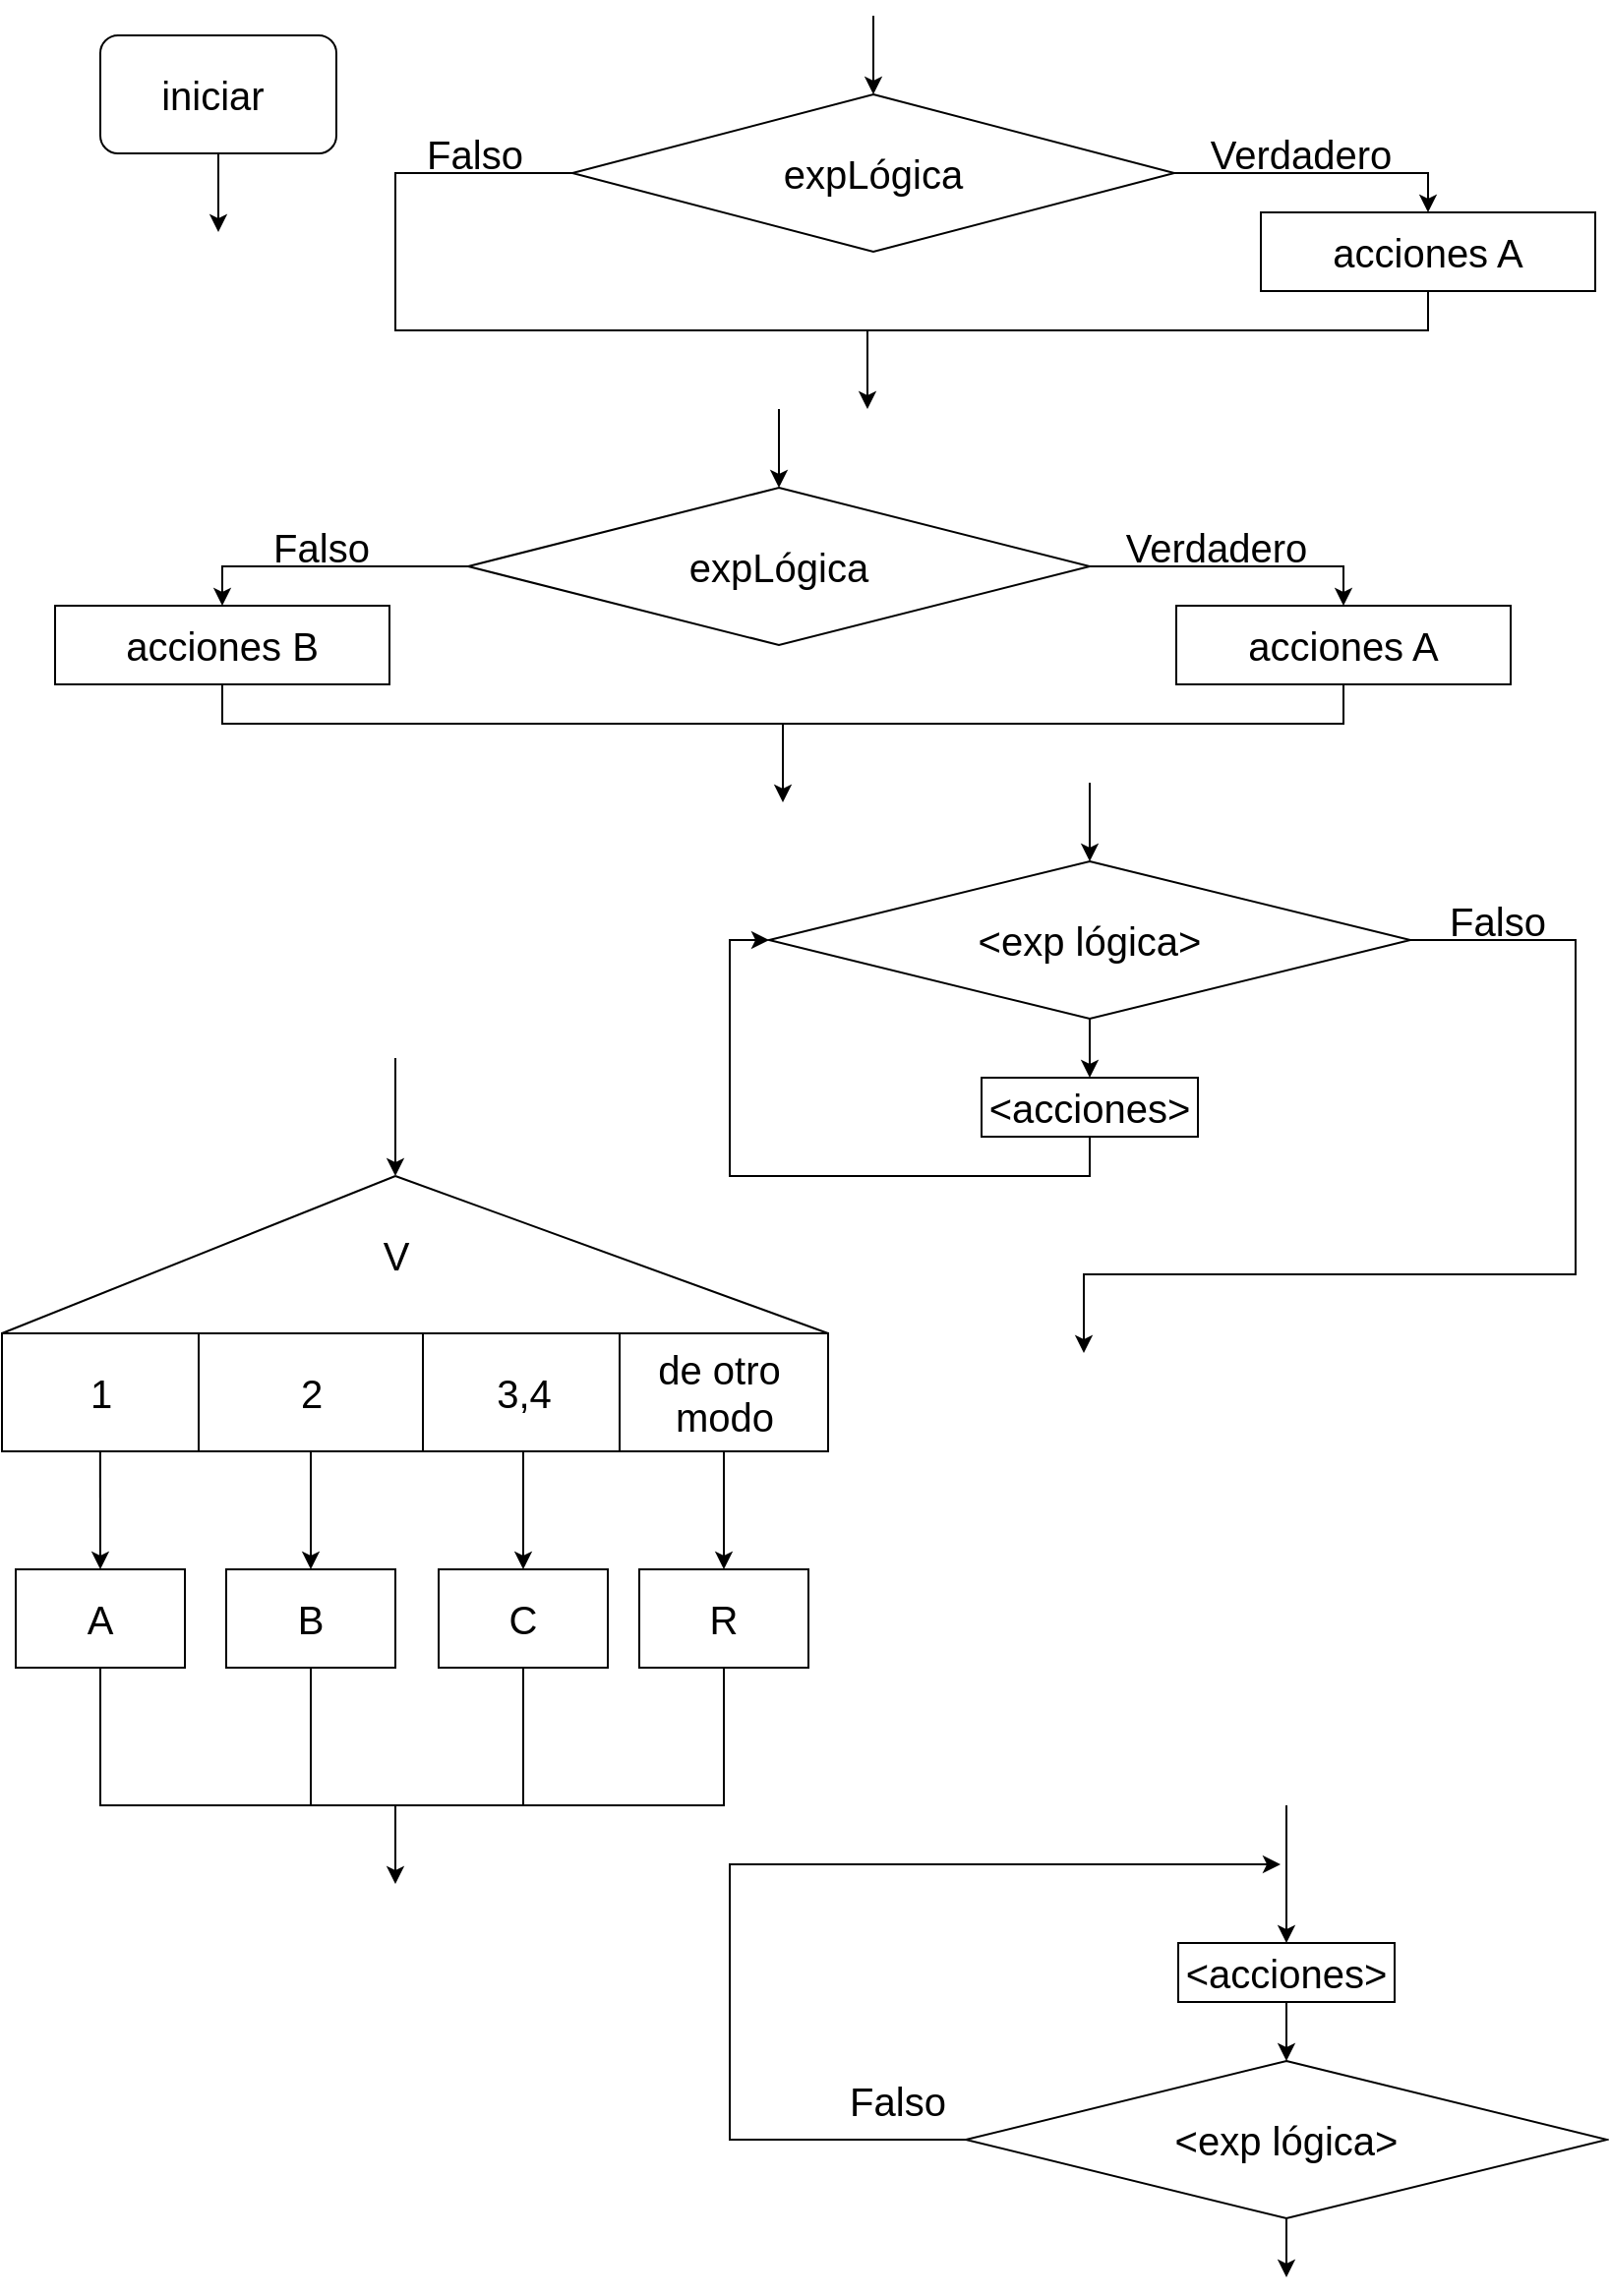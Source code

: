 <mxfile version="20.3.3" type="github">
  <diagram id="46wjDDwf2AgktlBZJVdT" name="Página-1">
    <mxGraphModel dx="1370" dy="693" grid="1" gridSize="10" guides="1" tooltips="1" connect="1" arrows="1" fold="1" page="1" pageScale="1" pageWidth="827" pageHeight="1169" math="0" shadow="0">
      <root>
        <mxCell id="0" />
        <mxCell id="1" parent="0" />
        <mxCell id="uL5GAvDUC6zm3lOaO1lh-117" value="&lt;font style=&quot;font-size: 20px;&quot;&gt;iniciar&amp;nbsp;&lt;/font&gt;" style="rounded=1;whiteSpace=wrap;html=1;fontSize=20;" vertex="1" parent="1">
          <mxGeometry x="50" y="20" width="120" height="60" as="geometry" />
        </mxCell>
        <mxCell id="uL5GAvDUC6zm3lOaO1lh-118" value="" style="endArrow=classic;html=1;rounded=0;fontSize=20;exitX=0.5;exitY=1;exitDx=0;exitDy=0;" edge="1" source="uL5GAvDUC6zm3lOaO1lh-117" parent="1">
          <mxGeometry width="50" height="50" relative="1" as="geometry">
            <mxPoint x="90" y="70" as="sourcePoint" />
            <mxPoint x="110" y="120" as="targetPoint" />
          </mxGeometry>
        </mxCell>
        <mxCell id="uL5GAvDUC6zm3lOaO1lh-119" value="expLógica" style="rhombus;whiteSpace=wrap;html=1;fontSize=20;" vertex="1" parent="1">
          <mxGeometry x="290" y="50" width="306" height="80" as="geometry" />
        </mxCell>
        <mxCell id="uL5GAvDUC6zm3lOaO1lh-120" value="" style="endArrow=classic;html=1;rounded=0;fontSize=20;entryX=0.5;entryY=0;entryDx=0;entryDy=0;" edge="1" target="uL5GAvDUC6zm3lOaO1lh-119" parent="1">
          <mxGeometry width="50" height="50" relative="1" as="geometry">
            <mxPoint x="443" y="10" as="sourcePoint" />
            <mxPoint x="470" y="250" as="targetPoint" />
          </mxGeometry>
        </mxCell>
        <mxCell id="uL5GAvDUC6zm3lOaO1lh-121" value="" style="endArrow=none;html=1;rounded=0;fontSize=20;entryX=0;entryY=0.5;entryDx=0;entryDy=0;" edge="1" target="uL5GAvDUC6zm3lOaO1lh-119" parent="1">
          <mxGeometry width="50" height="50" relative="1" as="geometry">
            <mxPoint x="440" y="170" as="sourcePoint" />
            <mxPoint x="510" y="240" as="targetPoint" />
            <Array as="points">
              <mxPoint x="200" y="170" />
              <mxPoint x="200" y="90" />
            </Array>
          </mxGeometry>
        </mxCell>
        <mxCell id="uL5GAvDUC6zm3lOaO1lh-122" value="acciones A" style="rounded=0;whiteSpace=wrap;html=1;fontSize=20;" vertex="1" parent="1">
          <mxGeometry x="640" y="110" width="170" height="40" as="geometry" />
        </mxCell>
        <mxCell id="uL5GAvDUC6zm3lOaO1lh-123" value="" style="endArrow=classic;html=1;rounded=0;fontSize=20;exitX=1;exitY=0.5;exitDx=0;exitDy=0;entryX=0.5;entryY=0;entryDx=0;entryDy=0;" edge="1" source="uL5GAvDUC6zm3lOaO1lh-119" target="uL5GAvDUC6zm3lOaO1lh-122" parent="1">
          <mxGeometry width="50" height="50" relative="1" as="geometry">
            <mxPoint x="510" y="290" as="sourcePoint" />
            <mxPoint x="770" y="90" as="targetPoint" />
            <Array as="points">
              <mxPoint x="725" y="90" />
            </Array>
          </mxGeometry>
        </mxCell>
        <mxCell id="uL5GAvDUC6zm3lOaO1lh-124" value="" style="endArrow=none;html=1;rounded=0;fontSize=20;entryX=0.5;entryY=1;entryDx=0;entryDy=0;" edge="1" target="uL5GAvDUC6zm3lOaO1lh-122" parent="1">
          <mxGeometry width="50" height="50" relative="1" as="geometry">
            <mxPoint x="440" y="170" as="sourcePoint" />
            <mxPoint x="560" y="240" as="targetPoint" />
            <Array as="points">
              <mxPoint x="725" y="170" />
            </Array>
          </mxGeometry>
        </mxCell>
        <mxCell id="uL5GAvDUC6zm3lOaO1lh-125" value="" style="endArrow=classic;html=1;rounded=0;fontSize=20;" edge="1" parent="1">
          <mxGeometry width="50" height="50" relative="1" as="geometry">
            <mxPoint x="440" y="170" as="sourcePoint" />
            <mxPoint x="440" y="210" as="targetPoint" />
          </mxGeometry>
        </mxCell>
        <mxCell id="uL5GAvDUC6zm3lOaO1lh-126" value="Verdadero" style="text;html=1;align=center;verticalAlign=middle;resizable=0;points=[];autosize=1;strokeColor=none;fillColor=none;fontSize=20;" vertex="1" parent="1">
          <mxGeometry x="600" y="60" width="120" height="40" as="geometry" />
        </mxCell>
        <mxCell id="uL5GAvDUC6zm3lOaO1lh-127" value="Falso" style="text;html=1;align=center;verticalAlign=middle;resizable=0;points=[];autosize=1;strokeColor=none;fillColor=none;fontSize=20;" vertex="1" parent="1">
          <mxGeometry x="205" y="60" width="70" height="40" as="geometry" />
        </mxCell>
        <mxCell id="uL5GAvDUC6zm3lOaO1lh-128" style="edgeStyle=orthogonalEdgeStyle;rounded=0;orthogonalLoop=1;jettySize=auto;html=1;exitX=0;exitY=0.5;exitDx=0;exitDy=0;entryX=0.5;entryY=0;entryDx=0;entryDy=0;fontSize=20;" edge="1" source="uL5GAvDUC6zm3lOaO1lh-129" target="uL5GAvDUC6zm3lOaO1lh-137" parent="1">
          <mxGeometry relative="1" as="geometry" />
        </mxCell>
        <mxCell id="uL5GAvDUC6zm3lOaO1lh-129" value="expLógica" style="rhombus;whiteSpace=wrap;html=1;fontSize=20;" vertex="1" parent="1">
          <mxGeometry x="237" y="250" width="316" height="80" as="geometry" />
        </mxCell>
        <mxCell id="uL5GAvDUC6zm3lOaO1lh-130" value="" style="endArrow=classic;html=1;rounded=0;fontSize=20;entryX=0.5;entryY=0;entryDx=0;entryDy=0;" edge="1" target="uL5GAvDUC6zm3lOaO1lh-129" parent="1">
          <mxGeometry width="50" height="50" relative="1" as="geometry">
            <mxPoint x="395" y="210" as="sourcePoint" />
            <mxPoint x="427" y="450" as="targetPoint" />
          </mxGeometry>
        </mxCell>
        <mxCell id="uL5GAvDUC6zm3lOaO1lh-131" value="acciones A" style="rounded=0;whiteSpace=wrap;html=1;fontSize=20;" vertex="1" parent="1">
          <mxGeometry x="597" y="310" width="170" height="40" as="geometry" />
        </mxCell>
        <mxCell id="uL5GAvDUC6zm3lOaO1lh-132" value="" style="endArrow=classic;html=1;rounded=0;fontSize=20;exitX=1;exitY=0.5;exitDx=0;exitDy=0;entryX=0.5;entryY=0;entryDx=0;entryDy=0;" edge="1" source="uL5GAvDUC6zm3lOaO1lh-129" target="uL5GAvDUC6zm3lOaO1lh-131" parent="1">
          <mxGeometry width="50" height="50" relative="1" as="geometry">
            <mxPoint x="467" y="490" as="sourcePoint" />
            <mxPoint x="727" y="290" as="targetPoint" />
            <Array as="points">
              <mxPoint x="682" y="290" />
            </Array>
          </mxGeometry>
        </mxCell>
        <mxCell id="uL5GAvDUC6zm3lOaO1lh-133" value="" style="endArrow=none;html=1;rounded=0;fontSize=20;entryX=0.5;entryY=1;entryDx=0;entryDy=0;" edge="1" target="uL5GAvDUC6zm3lOaO1lh-131" parent="1">
          <mxGeometry width="50" height="50" relative="1" as="geometry">
            <mxPoint x="397" y="370" as="sourcePoint" />
            <mxPoint x="517" y="440" as="targetPoint" />
            <Array as="points">
              <mxPoint x="682" y="370" />
            </Array>
          </mxGeometry>
        </mxCell>
        <mxCell id="uL5GAvDUC6zm3lOaO1lh-134" value="" style="endArrow=classic;html=1;rounded=0;fontSize=20;" edge="1" parent="1">
          <mxGeometry width="50" height="50" relative="1" as="geometry">
            <mxPoint x="397" y="370" as="sourcePoint" />
            <mxPoint x="397" y="410" as="targetPoint" />
          </mxGeometry>
        </mxCell>
        <mxCell id="uL5GAvDUC6zm3lOaO1lh-135" value="Verdadero" style="text;html=1;align=center;verticalAlign=middle;resizable=0;points=[];autosize=1;strokeColor=none;fillColor=none;fontSize=20;" vertex="1" parent="1">
          <mxGeometry x="557" y="260" width="120" height="40" as="geometry" />
        </mxCell>
        <mxCell id="uL5GAvDUC6zm3lOaO1lh-136" value="Falso" style="text;html=1;align=center;verticalAlign=middle;resizable=0;points=[];autosize=1;strokeColor=none;fillColor=none;fontSize=20;" vertex="1" parent="1">
          <mxGeometry x="127" y="260" width="70" height="40" as="geometry" />
        </mxCell>
        <mxCell id="uL5GAvDUC6zm3lOaO1lh-137" value="acciones B" style="rounded=0;whiteSpace=wrap;html=1;fontSize=20;" vertex="1" parent="1">
          <mxGeometry x="27" y="310" width="170" height="40" as="geometry" />
        </mxCell>
        <mxCell id="uL5GAvDUC6zm3lOaO1lh-138" value="" style="endArrow=none;html=1;rounded=0;fontSize=20;exitX=0.5;exitY=1;exitDx=0;exitDy=0;" edge="1" source="uL5GAvDUC6zm3lOaO1lh-137" parent="1">
          <mxGeometry width="50" height="50" relative="1" as="geometry">
            <mxPoint x="347" y="490" as="sourcePoint" />
            <mxPoint x="397" y="370" as="targetPoint" />
            <Array as="points">
              <mxPoint x="112" y="370" />
            </Array>
          </mxGeometry>
        </mxCell>
        <mxCell id="uL5GAvDUC6zm3lOaO1lh-210" style="edgeStyle=orthogonalEdgeStyle;rounded=0;orthogonalLoop=1;jettySize=auto;html=1;exitX=0.5;exitY=1;exitDx=0;exitDy=0;fontSize=20;" edge="1" source="uL5GAvDUC6zm3lOaO1lh-211" parent="1">
          <mxGeometry relative="1" as="geometry">
            <mxPoint x="157" y="800" as="targetPoint" />
          </mxGeometry>
        </mxCell>
        <mxCell id="uL5GAvDUC6zm3lOaO1lh-211" value="" style="shape=process;whiteSpace=wrap;html=1;backgroundOutline=1;fontSize=20;size=0.318;" vertex="1" parent="1">
          <mxGeometry y="680" width="314" height="60" as="geometry" />
        </mxCell>
        <mxCell id="uL5GAvDUC6zm3lOaO1lh-212" style="edgeStyle=orthogonalEdgeStyle;rounded=0;orthogonalLoop=1;jettySize=auto;html=1;exitX=0.5;exitY=1;exitDx=0;exitDy=0;fontSize=20;" edge="1" source="uL5GAvDUC6zm3lOaO1lh-213" parent="1">
          <mxGeometry relative="1" as="geometry">
            <mxPoint x="367" y="800" as="targetPoint" />
          </mxGeometry>
        </mxCell>
        <mxCell id="uL5GAvDUC6zm3lOaO1lh-213" value="" style="rounded=0;whiteSpace=wrap;html=1;fontSize=20;" vertex="1" parent="1">
          <mxGeometry x="314" y="680" width="106" height="60" as="geometry" />
        </mxCell>
        <mxCell id="uL5GAvDUC6zm3lOaO1lh-214" value="" style="endArrow=classic;html=1;rounded=0;fontSize=20;" edge="1" parent="1">
          <mxGeometry width="50" height="50" relative="1" as="geometry">
            <mxPoint x="200" y="540" as="sourcePoint" />
            <mxPoint x="200" y="600" as="targetPoint" />
          </mxGeometry>
        </mxCell>
        <mxCell id="uL5GAvDUC6zm3lOaO1lh-215" value="" style="endArrow=none;html=1;rounded=0;fontSize=20;exitX=0;exitY=0;exitDx=0;exitDy=0;" edge="1" source="uL5GAvDUC6zm3lOaO1lh-211" parent="1">
          <mxGeometry width="50" height="50" relative="1" as="geometry">
            <mxPoint x="220" y="880" as="sourcePoint" />
            <mxPoint x="200" y="600" as="targetPoint" />
          </mxGeometry>
        </mxCell>
        <mxCell id="uL5GAvDUC6zm3lOaO1lh-216" value="" style="endArrow=none;html=1;rounded=0;fontSize=20;entryX=1;entryY=0;entryDx=0;entryDy=0;" edge="1" target="uL5GAvDUC6zm3lOaO1lh-213" parent="1">
          <mxGeometry width="50" height="50" relative="1" as="geometry">
            <mxPoint x="200" y="600" as="sourcePoint" />
            <mxPoint x="270" y="830" as="targetPoint" />
          </mxGeometry>
        </mxCell>
        <mxCell id="uL5GAvDUC6zm3lOaO1lh-217" value="V" style="text;html=1;align=center;verticalAlign=middle;resizable=0;points=[];autosize=1;strokeColor=none;fillColor=none;fontSize=20;" vertex="1" parent="1">
          <mxGeometry x="180" y="620" width="40" height="40" as="geometry" />
        </mxCell>
        <mxCell id="uL5GAvDUC6zm3lOaO1lh-218" value="" style="endArrow=classic;html=1;rounded=0;fontSize=20;exitX=0.159;exitY=1;exitDx=0;exitDy=0;exitPerimeter=0;" edge="1" source="uL5GAvDUC6zm3lOaO1lh-211" parent="1">
          <mxGeometry width="50" height="50" relative="1" as="geometry">
            <mxPoint x="220" y="880" as="sourcePoint" />
            <mxPoint x="50" y="800" as="targetPoint" />
          </mxGeometry>
        </mxCell>
        <mxCell id="uL5GAvDUC6zm3lOaO1lh-219" value="" style="endArrow=classic;html=1;rounded=0;fontSize=20;" edge="1" parent="1">
          <mxGeometry width="50" height="50" relative="1" as="geometry">
            <mxPoint x="265" y="740" as="sourcePoint" />
            <mxPoint x="265" y="800" as="targetPoint" />
          </mxGeometry>
        </mxCell>
        <mxCell id="uL5GAvDUC6zm3lOaO1lh-220" value="1" style="text;html=1;align=center;verticalAlign=middle;resizable=0;points=[];autosize=1;strokeColor=none;fillColor=none;fontSize=20;" vertex="1" parent="1">
          <mxGeometry x="35" y="690" width="30" height="40" as="geometry" />
        </mxCell>
        <mxCell id="uL5GAvDUC6zm3lOaO1lh-221" value="3,4" style="text;html=1;align=center;verticalAlign=middle;resizable=0;points=[];autosize=1;strokeColor=none;fillColor=none;fontSize=20;" vertex="1" parent="1">
          <mxGeometry x="240" y="690" width="50" height="40" as="geometry" />
        </mxCell>
        <mxCell id="uL5GAvDUC6zm3lOaO1lh-222" value="de otro&amp;nbsp;&lt;br&gt;modo" style="text;html=1;align=center;verticalAlign=middle;resizable=0;points=[];autosize=1;strokeColor=none;fillColor=none;fontSize=20;" vertex="1" parent="1">
          <mxGeometry x="322" y="680" width="90" height="60" as="geometry" />
        </mxCell>
        <mxCell id="uL5GAvDUC6zm3lOaO1lh-223" value="C" style="rounded=0;whiteSpace=wrap;html=1;fontSize=20;" vertex="1" parent="1">
          <mxGeometry x="222" y="800" width="86" height="50" as="geometry" />
        </mxCell>
        <mxCell id="uL5GAvDUC6zm3lOaO1lh-224" value="A" style="rounded=0;whiteSpace=wrap;html=1;fontSize=20;" vertex="1" parent="1">
          <mxGeometry x="7" y="800" width="86" height="50" as="geometry" />
        </mxCell>
        <mxCell id="uL5GAvDUC6zm3lOaO1lh-225" value="B" style="rounded=0;whiteSpace=wrap;html=1;fontSize=20;" vertex="1" parent="1">
          <mxGeometry x="114" y="800" width="86" height="50" as="geometry" />
        </mxCell>
        <mxCell id="uL5GAvDUC6zm3lOaO1lh-226" value="R" style="rounded=0;whiteSpace=wrap;html=1;fontSize=20;" vertex="1" parent="1">
          <mxGeometry x="324" y="800" width="86" height="50" as="geometry" />
        </mxCell>
        <mxCell id="uL5GAvDUC6zm3lOaO1lh-227" value="" style="endArrow=classic;html=1;rounded=0;fontSize=20;" edge="1" parent="1">
          <mxGeometry width="50" height="50" relative="1" as="geometry">
            <mxPoint x="200" y="920" as="sourcePoint" />
            <mxPoint x="200" y="960" as="targetPoint" />
          </mxGeometry>
        </mxCell>
        <mxCell id="uL5GAvDUC6zm3lOaO1lh-228" value="" style="endArrow=none;html=1;rounded=0;fontSize=20;exitX=0.5;exitY=1;exitDx=0;exitDy=0;" edge="1" source="uL5GAvDUC6zm3lOaO1lh-224" parent="1">
          <mxGeometry width="50" height="50" relative="1" as="geometry">
            <mxPoint x="190" y="860" as="sourcePoint" />
            <mxPoint x="200" y="920" as="targetPoint" />
            <Array as="points">
              <mxPoint x="50" y="920" />
            </Array>
          </mxGeometry>
        </mxCell>
        <mxCell id="uL5GAvDUC6zm3lOaO1lh-229" value="" style="endArrow=none;html=1;rounded=0;fontSize=20;exitX=0.5;exitY=1;exitDx=0;exitDy=0;" edge="1" source="uL5GAvDUC6zm3lOaO1lh-225" parent="1">
          <mxGeometry width="50" height="50" relative="1" as="geometry">
            <mxPoint x="190" y="860" as="sourcePoint" />
            <mxPoint x="157" y="920" as="targetPoint" />
          </mxGeometry>
        </mxCell>
        <mxCell id="uL5GAvDUC6zm3lOaO1lh-230" value="" style="endArrow=none;html=1;rounded=0;fontSize=20;exitX=0.5;exitY=1;exitDx=0;exitDy=0;" edge="1" source="uL5GAvDUC6zm3lOaO1lh-223" parent="1">
          <mxGeometry width="50" height="50" relative="1" as="geometry">
            <mxPoint x="190" y="860" as="sourcePoint" />
            <mxPoint x="200" y="920" as="targetPoint" />
            <Array as="points">
              <mxPoint x="265" y="920" />
            </Array>
          </mxGeometry>
        </mxCell>
        <mxCell id="uL5GAvDUC6zm3lOaO1lh-231" value="" style="endArrow=none;html=1;rounded=0;fontSize=20;exitX=0.5;exitY=1;exitDx=0;exitDy=0;" edge="1" source="uL5GAvDUC6zm3lOaO1lh-226" parent="1">
          <mxGeometry width="50" height="50" relative="1" as="geometry">
            <mxPoint x="190" y="860" as="sourcePoint" />
            <mxPoint x="260" y="920" as="targetPoint" />
            <Array as="points">
              <mxPoint x="367" y="920" />
            </Array>
          </mxGeometry>
        </mxCell>
        <mxCell id="uL5GAvDUC6zm3lOaO1lh-232" value="2" style="text;html=1;align=center;verticalAlign=middle;resizable=0;points=[];autosize=1;strokeColor=none;fillColor=none;fontSize=20;" vertex="1" parent="1">
          <mxGeometry x="142" y="690" width="30" height="40" as="geometry" />
        </mxCell>
        <mxCell id="uL5GAvDUC6zm3lOaO1lh-240" value="&amp;lt;exp lógica&amp;gt;" style="rhombus;whiteSpace=wrap;html=1;fontSize=20;" vertex="1" parent="1">
          <mxGeometry x="390" y="440" width="326" height="80" as="geometry" />
        </mxCell>
        <mxCell id="uL5GAvDUC6zm3lOaO1lh-241" value="" style="endArrow=classic;html=1;rounded=0;fontSize=20;entryX=0.5;entryY=0;entryDx=0;entryDy=0;" edge="1" target="uL5GAvDUC6zm3lOaO1lh-240" parent="1">
          <mxGeometry width="50" height="50" relative="1" as="geometry">
            <mxPoint x="553" y="400" as="sourcePoint" />
            <mxPoint x="570" y="640" as="targetPoint" />
          </mxGeometry>
        </mxCell>
        <mxCell id="uL5GAvDUC6zm3lOaO1lh-242" value="" style="endArrow=classic;html=1;rounded=0;fontSize=20;exitX=1;exitY=0.5;exitDx=0;exitDy=0;" edge="1" source="uL5GAvDUC6zm3lOaO1lh-240" parent="1">
          <mxGeometry width="50" height="50" relative="1" as="geometry">
            <mxPoint x="610" y="680" as="sourcePoint" />
            <mxPoint x="550" y="690" as="targetPoint" />
            <Array as="points">
              <mxPoint x="800" y="480" />
              <mxPoint x="800" y="650" />
              <mxPoint x="550" y="650" />
            </Array>
          </mxGeometry>
        </mxCell>
        <mxCell id="uL5GAvDUC6zm3lOaO1lh-243" value="Falso" style="text;html=1;align=center;verticalAlign=middle;resizable=0;points=[];autosize=1;strokeColor=none;fillColor=none;fontSize=20;" vertex="1" parent="1">
          <mxGeometry x="725" y="450" width="70" height="40" as="geometry" />
        </mxCell>
        <mxCell id="uL5GAvDUC6zm3lOaO1lh-244" value="" style="endArrow=classic;html=1;rounded=0;fontSize=20;exitX=0.5;exitY=1;exitDx=0;exitDy=0;" edge="1" source="uL5GAvDUC6zm3lOaO1lh-240" parent="1">
          <mxGeometry width="50" height="50" relative="1" as="geometry">
            <mxPoint x="540" y="590" as="sourcePoint" />
            <mxPoint x="553" y="550" as="targetPoint" />
          </mxGeometry>
        </mxCell>
        <mxCell id="uL5GAvDUC6zm3lOaO1lh-245" style="edgeStyle=orthogonalEdgeStyle;rounded=0;orthogonalLoop=1;jettySize=auto;html=1;exitX=0.5;exitY=1;exitDx=0;exitDy=0;entryX=0;entryY=0.5;entryDx=0;entryDy=0;fontSize=20;" edge="1" source="uL5GAvDUC6zm3lOaO1lh-246" target="uL5GAvDUC6zm3lOaO1lh-240" parent="1">
          <mxGeometry relative="1" as="geometry" />
        </mxCell>
        <mxCell id="uL5GAvDUC6zm3lOaO1lh-246" value="&amp;lt;acciones&amp;gt;" style="rounded=0;whiteSpace=wrap;html=1;fontSize=20;" vertex="1" parent="1">
          <mxGeometry x="498" y="550" width="110" height="30" as="geometry" />
        </mxCell>
        <mxCell id="uL5GAvDUC6zm3lOaO1lh-247" style="edgeStyle=orthogonalEdgeStyle;rounded=0;orthogonalLoop=1;jettySize=auto;html=1;exitX=0;exitY=0.5;exitDx=0;exitDy=0;fontSize=20;" edge="1" source="uL5GAvDUC6zm3lOaO1lh-248" parent="1">
          <mxGeometry relative="1" as="geometry">
            <mxPoint x="650" y="950" as="targetPoint" />
            <Array as="points">
              <mxPoint x="370" y="1090" />
              <mxPoint x="370" y="950" />
            </Array>
          </mxGeometry>
        </mxCell>
        <mxCell id="uL5GAvDUC6zm3lOaO1lh-248" value="&amp;lt;exp lógica&amp;gt;" style="rhombus;whiteSpace=wrap;html=1;fontSize=20;" vertex="1" parent="1">
          <mxGeometry x="490" y="1050" width="326" height="80" as="geometry" />
        </mxCell>
        <mxCell id="uL5GAvDUC6zm3lOaO1lh-249" value="" style="endArrow=classic;html=1;rounded=0;fontSize=20;entryX=0.5;entryY=0;entryDx=0;entryDy=0;" edge="1" target="uL5GAvDUC6zm3lOaO1lh-248" parent="1">
          <mxGeometry width="50" height="50" relative="1" as="geometry">
            <mxPoint x="653" y="1010" as="sourcePoint" />
            <mxPoint x="670" y="1250" as="targetPoint" />
          </mxGeometry>
        </mxCell>
        <mxCell id="uL5GAvDUC6zm3lOaO1lh-250" value="Falso" style="text;html=1;align=center;verticalAlign=middle;resizable=0;points=[];autosize=1;strokeColor=none;fillColor=none;fontSize=20;" vertex="1" parent="1">
          <mxGeometry x="420" y="1050" width="70" height="40" as="geometry" />
        </mxCell>
        <mxCell id="uL5GAvDUC6zm3lOaO1lh-251" value="" style="endArrow=classic;html=1;rounded=0;fontSize=20;exitX=0.5;exitY=1;exitDx=0;exitDy=0;" edge="1" source="uL5GAvDUC6zm3lOaO1lh-248" parent="1">
          <mxGeometry width="50" height="50" relative="1" as="geometry">
            <mxPoint x="640" y="1200" as="sourcePoint" />
            <mxPoint x="653" y="1160" as="targetPoint" />
          </mxGeometry>
        </mxCell>
        <mxCell id="uL5GAvDUC6zm3lOaO1lh-252" value="&amp;lt;acciones&amp;gt;" style="rounded=0;whiteSpace=wrap;html=1;fontSize=20;" vertex="1" parent="1">
          <mxGeometry x="598" y="990" width="110" height="30" as="geometry" />
        </mxCell>
        <mxCell id="uL5GAvDUC6zm3lOaO1lh-253" value="" style="endArrow=classic;html=1;rounded=0;fontSize=20;entryX=0.5;entryY=0;entryDx=0;entryDy=0;" edge="1" target="uL5GAvDUC6zm3lOaO1lh-252" parent="1">
          <mxGeometry width="50" height="50" relative="1" as="geometry">
            <mxPoint x="653" y="920" as="sourcePoint" />
            <mxPoint x="740" y="930" as="targetPoint" />
            <Array as="points" />
          </mxGeometry>
        </mxCell>
      </root>
    </mxGraphModel>
  </diagram>
</mxfile>
